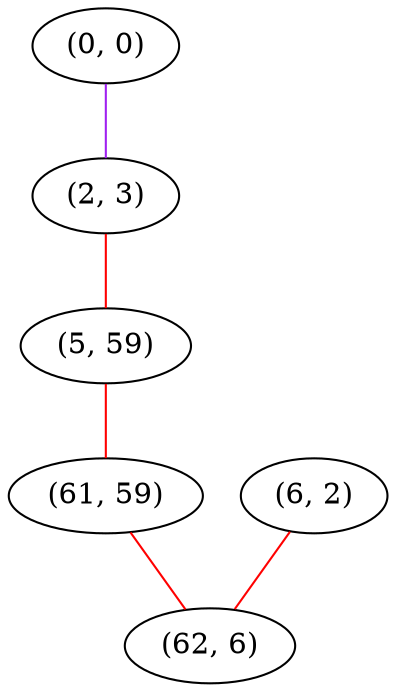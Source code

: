 graph "" {
"(0, 0)";
"(6, 2)";
"(2, 3)";
"(5, 59)";
"(61, 59)";
"(62, 6)";
"(0, 0)" -- "(2, 3)"  [color=purple, key=0, weight=4];
"(6, 2)" -- "(62, 6)"  [color=red, key=0, weight=1];
"(2, 3)" -- "(5, 59)"  [color=red, key=0, weight=1];
"(5, 59)" -- "(61, 59)"  [color=red, key=0, weight=1];
"(61, 59)" -- "(62, 6)"  [color=red, key=0, weight=1];
}

